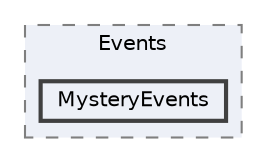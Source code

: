 digraph "Assets/ScriptableObject/Events/MysteryEvents"
{
 // INTERACTIVE_SVG=YES
 // LATEX_PDF_SIZE
  bgcolor="transparent";
  edge [fontname=Helvetica,fontsize=10,labelfontname=Helvetica,labelfontsize=10];
  node [fontname=Helvetica,fontsize=10,shape=box,height=0.2,width=0.4];
  compound=true
  subgraph clusterdir_0504a2d5a3c45b0700232ec99f5e1c7d {
    graph [ bgcolor="#edf0f7", pencolor="grey50", label="Events", fontname=Helvetica,fontsize=10 style="filled,dashed", URL="dir_0504a2d5a3c45b0700232ec99f5e1c7d.html",tooltip=""]
  dir_2016895ca4b4aa5faa845fbf132deee8 [label="MysteryEvents", fillcolor="#edf0f7", color="grey25", style="filled,bold", URL="dir_2016895ca4b4aa5faa845fbf132deee8.html",tooltip=""];
  }
}
